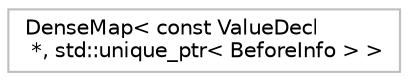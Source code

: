 digraph "Graphical Class Hierarchy"
{
 // LATEX_PDF_SIZE
  bgcolor="transparent";
  edge [fontname="Helvetica",fontsize="10",labelfontname="Helvetica",labelfontsize="10"];
  node [fontname="Helvetica",fontsize="10",shape=record];
  rankdir="LR";
  Node0 [label="DenseMap\< const ValueDecl\l *, std::unique_ptr\< BeforeInfo \> \>",height=0.2,width=0.4,color="grey75",tooltip=" "];
}
